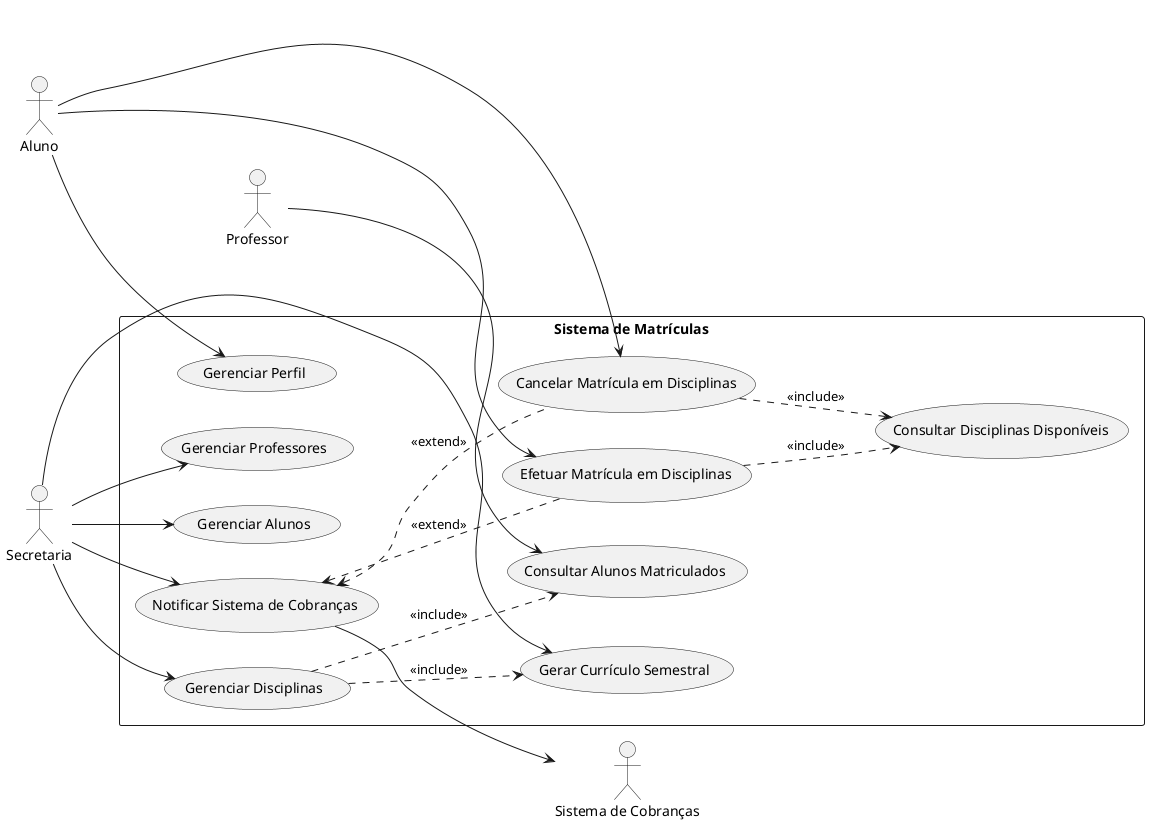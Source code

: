 @startuml
left to right direction

actor "Aluno" as aluno
actor "Professor" as professor
actor "Secretaria" as secretaria
actor "Sistema de Cobranças" as cobrancas

rectangle "Sistema de Matrículas" {

    usecase "Gerenciar Perfil" as UC2
    usecase "Efetuar Matrícula em Disciplinas" as UC3
    usecase "Cancelar Matrícula em Disciplinas" as UC4
    usecase "Consultar Disciplinas Disponíveis" as UC5
    usecase "Consultar Alunos Matriculados" as UC6
    usecase "Gerenciar Disciplinas" as UC7
    usecase "Gerenciar Professores" as UC8
    usecase "Gerenciar Alunos" as UC9
    usecase "Gerar Currículo Semestral" as UC10
    usecase "Notificar Sistema de Cobranças" as UC11
}


aluno --> UC2
aluno --> UC3
aluno --> UC4


professor --> UC6


secretaria --> UC7
secretaria --> UC8
secretaria --> UC9
secretaria --> UC10
secretaria --> UC11

UC11 --> cobrancas

UC3 ..> UC5 : <<include>>
UC4 ..> UC5 : <<include>>
UC7 ..> UC10 : <<include>>
UC7 ..> UC6 : <<include>>
UC11 <.. UC3 : <<extend>>
UC11 <.. UC4 : <<extend>>

@enduml